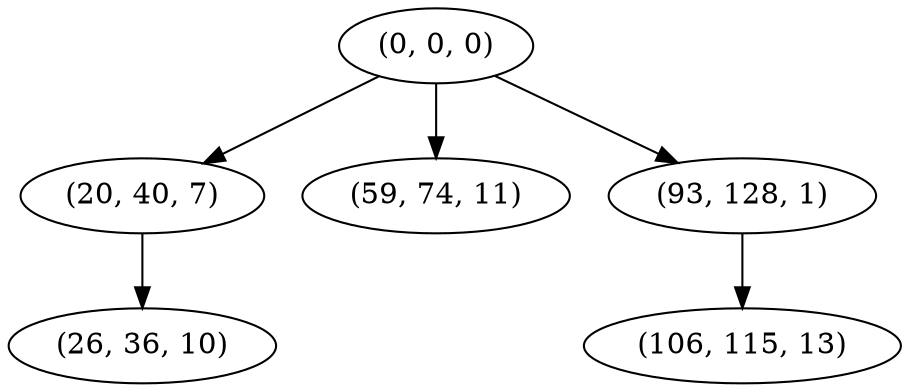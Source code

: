 digraph tree {
    "(0, 0, 0)";
    "(20, 40, 7)";
    "(26, 36, 10)";
    "(59, 74, 11)";
    "(93, 128, 1)";
    "(106, 115, 13)";
    "(0, 0, 0)" -> "(20, 40, 7)";
    "(0, 0, 0)" -> "(59, 74, 11)";
    "(0, 0, 0)" -> "(93, 128, 1)";
    "(20, 40, 7)" -> "(26, 36, 10)";
    "(93, 128, 1)" -> "(106, 115, 13)";
}
